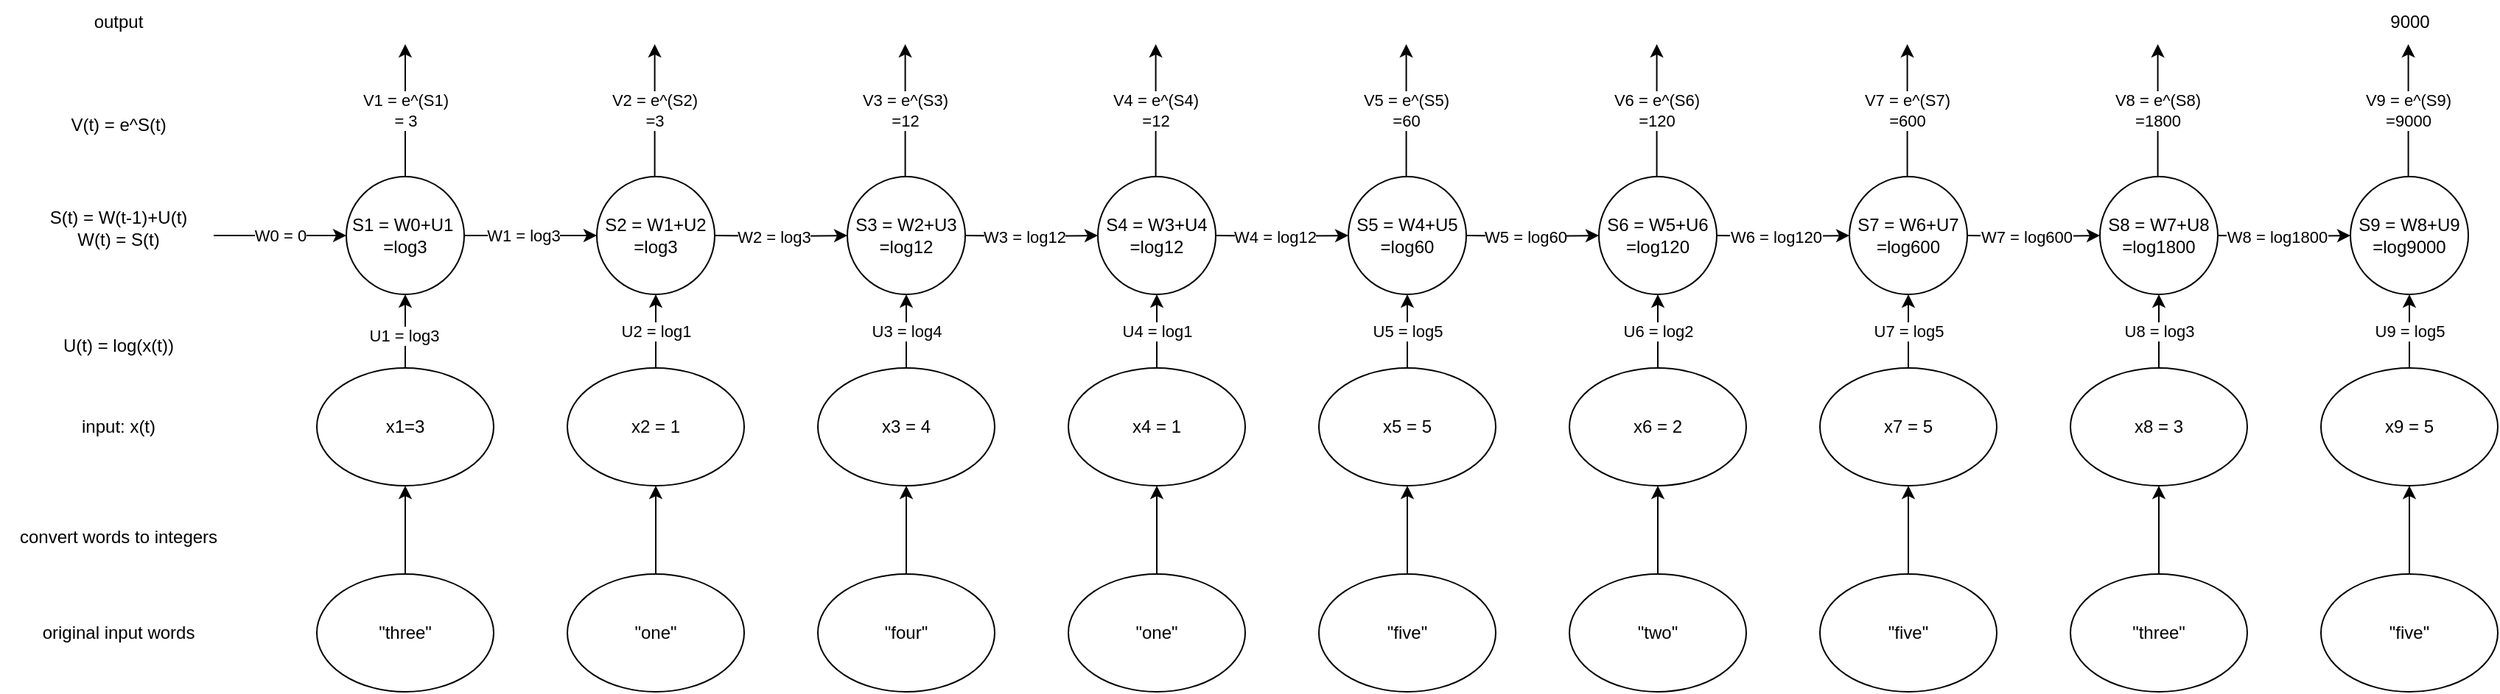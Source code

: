 <mxfile version="20.5.1" type="github">
  <diagram id="C5RBs43oDa-KdzZeNtuy" name="Page-1">
    <mxGraphModel dx="2757" dy="599" grid="1" gridSize="10" guides="1" tooltips="1" connect="1" arrows="1" fold="1" page="1" pageScale="1" pageWidth="2000" pageHeight="1600" math="0" shadow="0">
      <root>
        <mxCell id="WIyWlLk6GJQsqaUBKTNV-0" />
        <mxCell id="WIyWlLk6GJQsqaUBKTNV-1" parent="WIyWlLk6GJQsqaUBKTNV-0" />
        <mxCell id="OFG8e6oeLdB0j_sNBnF0-21" value="" style="edgeStyle=orthogonalEdgeStyle;rounded=0;orthogonalLoop=1;jettySize=auto;html=1;" parent="WIyWlLk6GJQsqaUBKTNV-1" source="OFG8e6oeLdB0j_sNBnF0-18" target="OFG8e6oeLdB0j_sNBnF0-20" edge="1">
          <mxGeometry relative="1" as="geometry" />
        </mxCell>
        <mxCell id="OFG8e6oeLdB0j_sNBnF0-18" value="&quot;three&quot;" style="ellipse;whiteSpace=wrap;html=1;" parent="WIyWlLk6GJQsqaUBKTNV-1" vertex="1">
          <mxGeometry x="210" y="1280" width="120" height="80" as="geometry" />
        </mxCell>
        <mxCell id="OFG8e6oeLdB0j_sNBnF0-38" value="" style="edgeStyle=orthogonalEdgeStyle;rounded=0;orthogonalLoop=1;jettySize=auto;html=1;" parent="WIyWlLk6GJQsqaUBKTNV-1" source="OFG8e6oeLdB0j_sNBnF0-19" target="OFG8e6oeLdB0j_sNBnF0-28" edge="1">
          <mxGeometry relative="1" as="geometry" />
        </mxCell>
        <mxCell id="OFG8e6oeLdB0j_sNBnF0-48" value="W1 = log3" style="edgeLabel;html=1;align=center;verticalAlign=middle;resizable=0;points=[];" parent="OFG8e6oeLdB0j_sNBnF0-38" vertex="1" connectable="0">
          <mxGeometry x="-0.311" y="-2" relative="1" as="geometry">
            <mxPoint x="9" y="-2" as="offset" />
          </mxGeometry>
        </mxCell>
        <mxCell id="OFG8e6oeLdB0j_sNBnF0-19" value="S1 = W0+U1&amp;nbsp;&lt;br&gt;=log3" style="ellipse;whiteSpace=wrap;html=1;aspect=fixed;" parent="WIyWlLk6GJQsqaUBKTNV-1" vertex="1">
          <mxGeometry x="230" y="1010" width="80" height="80" as="geometry" />
        </mxCell>
        <mxCell id="OFG8e6oeLdB0j_sNBnF0-22" value="" style="edgeStyle=orthogonalEdgeStyle;rounded=0;orthogonalLoop=1;jettySize=auto;html=1;entryX=0.5;entryY=1;entryDx=0;entryDy=0;" parent="WIyWlLk6GJQsqaUBKTNV-1" source="OFG8e6oeLdB0j_sNBnF0-20" edge="1">
          <mxGeometry relative="1" as="geometry">
            <mxPoint x="270" y="1090" as="targetPoint" />
          </mxGeometry>
        </mxCell>
        <mxCell id="OFG8e6oeLdB0j_sNBnF0-41" value="U1 = log3" style="edgeLabel;html=1;align=center;verticalAlign=middle;resizable=0;points=[];" parent="OFG8e6oeLdB0j_sNBnF0-22" vertex="1" connectable="0">
          <mxGeometry x="-0.12" y="1" relative="1" as="geometry">
            <mxPoint as="offset" />
          </mxGeometry>
        </mxCell>
        <mxCell id="OFG8e6oeLdB0j_sNBnF0-20" value="x1=3" style="ellipse;whiteSpace=wrap;html=1;" parent="WIyWlLk6GJQsqaUBKTNV-1" vertex="1">
          <mxGeometry x="210" y="1140" width="120" height="80" as="geometry" />
        </mxCell>
        <mxCell id="OFG8e6oeLdB0j_sNBnF0-26" value="" style="edgeStyle=orthogonalEdgeStyle;rounded=0;orthogonalLoop=1;jettySize=auto;html=1;" parent="WIyWlLk6GJQsqaUBKTNV-1" source="OFG8e6oeLdB0j_sNBnF0-27" target="OFG8e6oeLdB0j_sNBnF0-30" edge="1">
          <mxGeometry relative="1" as="geometry" />
        </mxCell>
        <mxCell id="OFG8e6oeLdB0j_sNBnF0-27" value="&quot;one&quot;" style="ellipse;whiteSpace=wrap;html=1;" parent="WIyWlLk6GJQsqaUBKTNV-1" vertex="1">
          <mxGeometry x="380" y="1280" width="120" height="80" as="geometry" />
        </mxCell>
        <mxCell id="OFG8e6oeLdB0j_sNBnF0-28" value="S2 = W1+U2&lt;br&gt;=log3" style="ellipse;whiteSpace=wrap;html=1;aspect=fixed;" parent="WIyWlLk6GJQsqaUBKTNV-1" vertex="1">
          <mxGeometry x="400" y="1010" width="80" height="80" as="geometry" />
        </mxCell>
        <mxCell id="OFG8e6oeLdB0j_sNBnF0-29" value="U2 = log1" style="edgeStyle=orthogonalEdgeStyle;rounded=0;orthogonalLoop=1;jettySize=auto;html=1;entryX=0.5;entryY=1;entryDx=0;entryDy=0;" parent="WIyWlLk6GJQsqaUBKTNV-1" source="OFG8e6oeLdB0j_sNBnF0-30" edge="1">
          <mxGeometry relative="1" as="geometry">
            <mxPoint x="440" y="1090" as="targetPoint" />
          </mxGeometry>
        </mxCell>
        <mxCell id="OFG8e6oeLdB0j_sNBnF0-30" value="x2 = 1" style="ellipse;whiteSpace=wrap;html=1;" parent="WIyWlLk6GJQsqaUBKTNV-1" vertex="1">
          <mxGeometry x="380" y="1140" width="120" height="80" as="geometry" />
        </mxCell>
        <mxCell id="OFG8e6oeLdB0j_sNBnF0-34" value="V1 = e^(S1)&lt;br&gt;= 3" style="endArrow=classic;html=1;rounded=0;exitX=0.5;exitY=0;exitDx=0;exitDy=0;" parent="WIyWlLk6GJQsqaUBKTNV-1" source="OFG8e6oeLdB0j_sNBnF0-19" edge="1">
          <mxGeometry width="50" height="50" relative="1" as="geometry">
            <mxPoint x="410" y="1290" as="sourcePoint" />
            <mxPoint x="270" y="920" as="targetPoint" />
          </mxGeometry>
        </mxCell>
        <mxCell id="OFG8e6oeLdB0j_sNBnF0-35" value="V2 = e^(S2)&lt;br&gt;=3" style="endArrow=classic;html=1;rounded=0;exitX=0.5;exitY=0;exitDx=0;exitDy=0;" parent="WIyWlLk6GJQsqaUBKTNV-1" edge="1">
          <mxGeometry width="50" height="50" relative="1" as="geometry">
            <mxPoint x="439.29" y="1010" as="sourcePoint" />
            <mxPoint x="439.29" y="920" as="targetPoint" />
          </mxGeometry>
        </mxCell>
        <mxCell id="OFG8e6oeLdB0j_sNBnF0-36" value="input: x(t)" style="text;html=1;align=center;verticalAlign=middle;resizable=0;points=[];autosize=1;strokeColor=none;fillColor=none;" parent="WIyWlLk6GJQsqaUBKTNV-1" vertex="1">
          <mxGeometry x="40" y="1165" width="70" height="30" as="geometry" />
        </mxCell>
        <mxCell id="OFG8e6oeLdB0j_sNBnF0-37" value="convert words to integers" style="text;html=1;align=center;verticalAlign=middle;resizable=0;points=[];autosize=1;strokeColor=none;fillColor=none;" parent="WIyWlLk6GJQsqaUBKTNV-1" vertex="1">
          <mxGeometry x="-5" y="1240" width="160" height="30" as="geometry" />
        </mxCell>
        <mxCell id="OFG8e6oeLdB0j_sNBnF0-39" value="U(t) = log(x(t))" style="text;html=1;align=center;verticalAlign=middle;resizable=0;points=[];autosize=1;strokeColor=none;fillColor=none;" parent="WIyWlLk6GJQsqaUBKTNV-1" vertex="1">
          <mxGeometry x="25" y="1110" width="100" height="30" as="geometry" />
        </mxCell>
        <mxCell id="OFG8e6oeLdB0j_sNBnF0-42" value="S(t) = W(t-1)+U(t)&lt;br&gt;W(t) = S(t)" style="text;html=1;align=center;verticalAlign=middle;resizable=0;points=[];autosize=1;strokeColor=none;fillColor=none;" parent="WIyWlLk6GJQsqaUBKTNV-1" vertex="1">
          <mxGeometry x="15" y="1025" width="120" height="40" as="geometry" />
        </mxCell>
        <mxCell id="OFG8e6oeLdB0j_sNBnF0-44" value="W0 = 0" style="edgeStyle=orthogonalEdgeStyle;rounded=0;orthogonalLoop=1;jettySize=auto;html=1;" parent="WIyWlLk6GJQsqaUBKTNV-1" edge="1">
          <mxGeometry relative="1" as="geometry">
            <mxPoint x="140" y="1050" as="sourcePoint" />
            <mxPoint x="230" y="1050" as="targetPoint" />
            <Array as="points">
              <mxPoint x="180" y="1050" />
              <mxPoint x="180" y="1050" />
            </Array>
          </mxGeometry>
        </mxCell>
        <mxCell id="OFG8e6oeLdB0j_sNBnF0-45" value="V(t) = e^S(t)" style="text;html=1;align=center;verticalAlign=middle;resizable=0;points=[];autosize=1;strokeColor=none;fillColor=none;" parent="WIyWlLk6GJQsqaUBKTNV-1" vertex="1">
          <mxGeometry x="30" y="960" width="90" height="30" as="geometry" />
        </mxCell>
        <mxCell id="OFG8e6oeLdB0j_sNBnF0-46" value="original input words" style="text;html=1;align=center;verticalAlign=middle;resizable=0;points=[];autosize=1;strokeColor=none;fillColor=none;" parent="WIyWlLk6GJQsqaUBKTNV-1" vertex="1">
          <mxGeometry x="10" y="1305" width="130" height="30" as="geometry" />
        </mxCell>
        <mxCell id="OFG8e6oeLdB0j_sNBnF0-49" value="" style="edgeStyle=orthogonalEdgeStyle;rounded=0;orthogonalLoop=1;jettySize=auto;html=1;" parent="WIyWlLk6GJQsqaUBKTNV-1" target="OFG8e6oeLdB0j_sNBnF0-53" edge="1">
          <mxGeometry relative="1" as="geometry">
            <mxPoint x="480" y="1050" as="sourcePoint" />
          </mxGeometry>
        </mxCell>
        <mxCell id="OFG8e6oeLdB0j_sNBnF0-50" value="W2 = log3" style="edgeLabel;html=1;align=center;verticalAlign=middle;resizable=0;points=[];" parent="OFG8e6oeLdB0j_sNBnF0-49" vertex="1" connectable="0">
          <mxGeometry x="-0.311" y="-2" relative="1" as="geometry">
            <mxPoint x="9" y="-2" as="offset" />
          </mxGeometry>
        </mxCell>
        <mxCell id="OFG8e6oeLdB0j_sNBnF0-51" value="" style="edgeStyle=orthogonalEdgeStyle;rounded=0;orthogonalLoop=1;jettySize=auto;html=1;" parent="WIyWlLk6GJQsqaUBKTNV-1" source="OFG8e6oeLdB0j_sNBnF0-52" target="OFG8e6oeLdB0j_sNBnF0-55" edge="1">
          <mxGeometry relative="1" as="geometry" />
        </mxCell>
        <mxCell id="OFG8e6oeLdB0j_sNBnF0-52" value="&quot;four&quot;" style="ellipse;whiteSpace=wrap;html=1;" parent="WIyWlLk6GJQsqaUBKTNV-1" vertex="1">
          <mxGeometry x="550" y="1280" width="120" height="80" as="geometry" />
        </mxCell>
        <mxCell id="OFG8e6oeLdB0j_sNBnF0-53" value="S3 = W2+U3&lt;br&gt;=log12" style="ellipse;whiteSpace=wrap;html=1;aspect=fixed;" parent="WIyWlLk6GJQsqaUBKTNV-1" vertex="1">
          <mxGeometry x="570" y="1010" width="80" height="80" as="geometry" />
        </mxCell>
        <mxCell id="OFG8e6oeLdB0j_sNBnF0-54" value="U3 = log4" style="edgeStyle=orthogonalEdgeStyle;rounded=0;orthogonalLoop=1;jettySize=auto;html=1;entryX=0.5;entryY=1;entryDx=0;entryDy=0;" parent="WIyWlLk6GJQsqaUBKTNV-1" source="OFG8e6oeLdB0j_sNBnF0-55" edge="1">
          <mxGeometry relative="1" as="geometry">
            <mxPoint x="610" y="1090" as="targetPoint" />
          </mxGeometry>
        </mxCell>
        <mxCell id="OFG8e6oeLdB0j_sNBnF0-55" value="x3 = 4" style="ellipse;whiteSpace=wrap;html=1;" parent="WIyWlLk6GJQsqaUBKTNV-1" vertex="1">
          <mxGeometry x="550" y="1140" width="120" height="80" as="geometry" />
        </mxCell>
        <mxCell id="OFG8e6oeLdB0j_sNBnF0-56" value="V3 = e^(S3)&lt;br&gt;=12" style="endArrow=classic;html=1;rounded=0;exitX=0.5;exitY=0;exitDx=0;exitDy=0;" parent="WIyWlLk6GJQsqaUBKTNV-1" edge="1">
          <mxGeometry width="50" height="50" relative="1" as="geometry">
            <mxPoint x="609.29" y="1010" as="sourcePoint" />
            <mxPoint x="609.29" y="920" as="targetPoint" />
          </mxGeometry>
        </mxCell>
        <mxCell id="OFG8e6oeLdB0j_sNBnF0-57" value="" style="edgeStyle=orthogonalEdgeStyle;rounded=0;orthogonalLoop=1;jettySize=auto;html=1;" parent="WIyWlLk6GJQsqaUBKTNV-1" target="OFG8e6oeLdB0j_sNBnF0-61" edge="1">
          <mxGeometry relative="1" as="geometry">
            <mxPoint x="650" y="1050" as="sourcePoint" />
          </mxGeometry>
        </mxCell>
        <mxCell id="OFG8e6oeLdB0j_sNBnF0-58" value="W3 = log12" style="edgeLabel;html=1;align=center;verticalAlign=middle;resizable=0;points=[];" parent="OFG8e6oeLdB0j_sNBnF0-57" vertex="1" connectable="0">
          <mxGeometry x="-0.311" y="-2" relative="1" as="geometry">
            <mxPoint x="9" y="-2" as="offset" />
          </mxGeometry>
        </mxCell>
        <mxCell id="OFG8e6oeLdB0j_sNBnF0-59" value="" style="edgeStyle=orthogonalEdgeStyle;rounded=0;orthogonalLoop=1;jettySize=auto;html=1;" parent="WIyWlLk6GJQsqaUBKTNV-1" source="OFG8e6oeLdB0j_sNBnF0-60" target="OFG8e6oeLdB0j_sNBnF0-63" edge="1">
          <mxGeometry relative="1" as="geometry" />
        </mxCell>
        <mxCell id="OFG8e6oeLdB0j_sNBnF0-60" value="&quot;one&quot;" style="ellipse;whiteSpace=wrap;html=1;" parent="WIyWlLk6GJQsqaUBKTNV-1" vertex="1">
          <mxGeometry x="720" y="1280" width="120" height="80" as="geometry" />
        </mxCell>
        <mxCell id="OFG8e6oeLdB0j_sNBnF0-61" value="S4 = W3+U4&lt;br&gt;=log12" style="ellipse;whiteSpace=wrap;html=1;aspect=fixed;" parent="WIyWlLk6GJQsqaUBKTNV-1" vertex="1">
          <mxGeometry x="740" y="1010" width="80" height="80" as="geometry" />
        </mxCell>
        <mxCell id="OFG8e6oeLdB0j_sNBnF0-62" value="U4 = log1" style="edgeStyle=orthogonalEdgeStyle;rounded=0;orthogonalLoop=1;jettySize=auto;html=1;entryX=0.5;entryY=1;entryDx=0;entryDy=0;" parent="WIyWlLk6GJQsqaUBKTNV-1" source="OFG8e6oeLdB0j_sNBnF0-63" edge="1">
          <mxGeometry relative="1" as="geometry">
            <mxPoint x="780" y="1090" as="targetPoint" />
          </mxGeometry>
        </mxCell>
        <mxCell id="OFG8e6oeLdB0j_sNBnF0-63" value="x4 = 1" style="ellipse;whiteSpace=wrap;html=1;" parent="WIyWlLk6GJQsqaUBKTNV-1" vertex="1">
          <mxGeometry x="720" y="1140" width="120" height="80" as="geometry" />
        </mxCell>
        <mxCell id="OFG8e6oeLdB0j_sNBnF0-64" value="V4 = e^(S4)&lt;br&gt;=12" style="endArrow=classic;html=1;rounded=0;exitX=0.5;exitY=0;exitDx=0;exitDy=0;" parent="WIyWlLk6GJQsqaUBKTNV-1" edge="1">
          <mxGeometry width="50" height="50" relative="1" as="geometry">
            <mxPoint x="779.29" y="1010" as="sourcePoint" />
            <mxPoint x="779.29" y="920" as="targetPoint" />
          </mxGeometry>
        </mxCell>
        <mxCell id="OFG8e6oeLdB0j_sNBnF0-65" value="" style="edgeStyle=orthogonalEdgeStyle;rounded=0;orthogonalLoop=1;jettySize=auto;html=1;" parent="WIyWlLk6GJQsqaUBKTNV-1" target="OFG8e6oeLdB0j_sNBnF0-69" edge="1">
          <mxGeometry relative="1" as="geometry">
            <mxPoint x="820" y="1050" as="sourcePoint" />
          </mxGeometry>
        </mxCell>
        <mxCell id="OFG8e6oeLdB0j_sNBnF0-66" value="W4 = log12" style="edgeLabel;html=1;align=center;verticalAlign=middle;resizable=0;points=[];" parent="OFG8e6oeLdB0j_sNBnF0-65" vertex="1" connectable="0">
          <mxGeometry x="-0.311" y="-2" relative="1" as="geometry">
            <mxPoint x="9" y="-2" as="offset" />
          </mxGeometry>
        </mxCell>
        <mxCell id="OFG8e6oeLdB0j_sNBnF0-67" value="" style="edgeStyle=orthogonalEdgeStyle;rounded=0;orthogonalLoop=1;jettySize=auto;html=1;" parent="WIyWlLk6GJQsqaUBKTNV-1" source="OFG8e6oeLdB0j_sNBnF0-68" target="OFG8e6oeLdB0j_sNBnF0-71" edge="1">
          <mxGeometry relative="1" as="geometry" />
        </mxCell>
        <mxCell id="OFG8e6oeLdB0j_sNBnF0-68" value="&quot;five&quot;" style="ellipse;whiteSpace=wrap;html=1;" parent="WIyWlLk6GJQsqaUBKTNV-1" vertex="1">
          <mxGeometry x="890" y="1280" width="120" height="80" as="geometry" />
        </mxCell>
        <mxCell id="OFG8e6oeLdB0j_sNBnF0-69" value="S5 = W4+U5&lt;br&gt;=log60" style="ellipse;whiteSpace=wrap;html=1;aspect=fixed;" parent="WIyWlLk6GJQsqaUBKTNV-1" vertex="1">
          <mxGeometry x="910" y="1010" width="80" height="80" as="geometry" />
        </mxCell>
        <mxCell id="OFG8e6oeLdB0j_sNBnF0-70" value="U5 = log5" style="edgeStyle=orthogonalEdgeStyle;rounded=0;orthogonalLoop=1;jettySize=auto;html=1;entryX=0.5;entryY=1;entryDx=0;entryDy=0;" parent="WIyWlLk6GJQsqaUBKTNV-1" source="OFG8e6oeLdB0j_sNBnF0-71" edge="1">
          <mxGeometry relative="1" as="geometry">
            <mxPoint x="950" y="1090" as="targetPoint" />
          </mxGeometry>
        </mxCell>
        <mxCell id="OFG8e6oeLdB0j_sNBnF0-71" value="x5 = 5" style="ellipse;whiteSpace=wrap;html=1;" parent="WIyWlLk6GJQsqaUBKTNV-1" vertex="1">
          <mxGeometry x="890" y="1140" width="120" height="80" as="geometry" />
        </mxCell>
        <mxCell id="OFG8e6oeLdB0j_sNBnF0-72" value="V5 = e^(S5)&lt;br&gt;=60" style="endArrow=classic;html=1;rounded=0;exitX=0.5;exitY=0;exitDx=0;exitDy=0;" parent="WIyWlLk6GJQsqaUBKTNV-1" edge="1">
          <mxGeometry width="50" height="50" relative="1" as="geometry">
            <mxPoint x="949.29" y="1010" as="sourcePoint" />
            <mxPoint x="949.29" y="920" as="targetPoint" />
          </mxGeometry>
        </mxCell>
        <mxCell id="OFG8e6oeLdB0j_sNBnF0-73" value="" style="edgeStyle=orthogonalEdgeStyle;rounded=0;orthogonalLoop=1;jettySize=auto;html=1;" parent="WIyWlLk6GJQsqaUBKTNV-1" target="OFG8e6oeLdB0j_sNBnF0-77" edge="1">
          <mxGeometry relative="1" as="geometry">
            <mxPoint x="990" y="1050" as="sourcePoint" />
          </mxGeometry>
        </mxCell>
        <mxCell id="OFG8e6oeLdB0j_sNBnF0-74" value="W5 = log60" style="edgeLabel;html=1;align=center;verticalAlign=middle;resizable=0;points=[];" parent="OFG8e6oeLdB0j_sNBnF0-73" vertex="1" connectable="0">
          <mxGeometry x="-0.311" y="-2" relative="1" as="geometry">
            <mxPoint x="9" y="-2" as="offset" />
          </mxGeometry>
        </mxCell>
        <mxCell id="OFG8e6oeLdB0j_sNBnF0-75" value="" style="edgeStyle=orthogonalEdgeStyle;rounded=0;orthogonalLoop=1;jettySize=auto;html=1;" parent="WIyWlLk6GJQsqaUBKTNV-1" source="OFG8e6oeLdB0j_sNBnF0-76" target="OFG8e6oeLdB0j_sNBnF0-79" edge="1">
          <mxGeometry relative="1" as="geometry" />
        </mxCell>
        <mxCell id="OFG8e6oeLdB0j_sNBnF0-76" value="&quot;two&quot;" style="ellipse;whiteSpace=wrap;html=1;" parent="WIyWlLk6GJQsqaUBKTNV-1" vertex="1">
          <mxGeometry x="1060" y="1280" width="120" height="80" as="geometry" />
        </mxCell>
        <mxCell id="OFG8e6oeLdB0j_sNBnF0-77" value="S6 = W5+U6&lt;br&gt;=log120" style="ellipse;whiteSpace=wrap;html=1;aspect=fixed;" parent="WIyWlLk6GJQsqaUBKTNV-1" vertex="1">
          <mxGeometry x="1080" y="1010" width="80" height="80" as="geometry" />
        </mxCell>
        <mxCell id="OFG8e6oeLdB0j_sNBnF0-78" value="U6 = log2" style="edgeStyle=orthogonalEdgeStyle;rounded=0;orthogonalLoop=1;jettySize=auto;html=1;entryX=0.5;entryY=1;entryDx=0;entryDy=0;" parent="WIyWlLk6GJQsqaUBKTNV-1" source="OFG8e6oeLdB0j_sNBnF0-79" edge="1">
          <mxGeometry relative="1" as="geometry">
            <mxPoint x="1120" y="1090" as="targetPoint" />
          </mxGeometry>
        </mxCell>
        <mxCell id="OFG8e6oeLdB0j_sNBnF0-79" value="x6 = 2" style="ellipse;whiteSpace=wrap;html=1;" parent="WIyWlLk6GJQsqaUBKTNV-1" vertex="1">
          <mxGeometry x="1060" y="1140" width="120" height="80" as="geometry" />
        </mxCell>
        <mxCell id="OFG8e6oeLdB0j_sNBnF0-80" value="V6 = e^(S6)&lt;br&gt;=120" style="endArrow=classic;html=1;rounded=0;exitX=0.5;exitY=0;exitDx=0;exitDy=0;" parent="WIyWlLk6GJQsqaUBKTNV-1" edge="1">
          <mxGeometry width="50" height="50" relative="1" as="geometry">
            <mxPoint x="1119.29" y="1010" as="sourcePoint" />
            <mxPoint x="1119.29" y="920" as="targetPoint" />
          </mxGeometry>
        </mxCell>
        <mxCell id="OFG8e6oeLdB0j_sNBnF0-81" value="" style="edgeStyle=orthogonalEdgeStyle;rounded=0;orthogonalLoop=1;jettySize=auto;html=1;" parent="WIyWlLk6GJQsqaUBKTNV-1" target="OFG8e6oeLdB0j_sNBnF0-85" edge="1">
          <mxGeometry relative="1" as="geometry">
            <mxPoint x="1160" y="1050" as="sourcePoint" />
          </mxGeometry>
        </mxCell>
        <mxCell id="OFG8e6oeLdB0j_sNBnF0-82" value="W6 = log120" style="edgeLabel;html=1;align=center;verticalAlign=middle;resizable=0;points=[];" parent="OFG8e6oeLdB0j_sNBnF0-81" vertex="1" connectable="0">
          <mxGeometry x="-0.311" y="-2" relative="1" as="geometry">
            <mxPoint x="9" y="-2" as="offset" />
          </mxGeometry>
        </mxCell>
        <mxCell id="OFG8e6oeLdB0j_sNBnF0-83" value="" style="edgeStyle=orthogonalEdgeStyle;rounded=0;orthogonalLoop=1;jettySize=auto;html=1;" parent="WIyWlLk6GJQsqaUBKTNV-1" source="OFG8e6oeLdB0j_sNBnF0-84" target="OFG8e6oeLdB0j_sNBnF0-87" edge="1">
          <mxGeometry relative="1" as="geometry" />
        </mxCell>
        <mxCell id="OFG8e6oeLdB0j_sNBnF0-84" value="&quot;five&quot;" style="ellipse;whiteSpace=wrap;html=1;" parent="WIyWlLk6GJQsqaUBKTNV-1" vertex="1">
          <mxGeometry x="1230" y="1280" width="120" height="80" as="geometry" />
        </mxCell>
        <mxCell id="OFG8e6oeLdB0j_sNBnF0-85" value="S7 = W6+U7&lt;br&gt;=log600" style="ellipse;whiteSpace=wrap;html=1;aspect=fixed;" parent="WIyWlLk6GJQsqaUBKTNV-1" vertex="1">
          <mxGeometry x="1250" y="1010" width="80" height="80" as="geometry" />
        </mxCell>
        <mxCell id="OFG8e6oeLdB0j_sNBnF0-86" value="U7 = log5" style="edgeStyle=orthogonalEdgeStyle;rounded=0;orthogonalLoop=1;jettySize=auto;html=1;entryX=0.5;entryY=1;entryDx=0;entryDy=0;" parent="WIyWlLk6GJQsqaUBKTNV-1" source="OFG8e6oeLdB0j_sNBnF0-87" edge="1">
          <mxGeometry relative="1" as="geometry">
            <mxPoint x="1290" y="1090" as="targetPoint" />
          </mxGeometry>
        </mxCell>
        <mxCell id="OFG8e6oeLdB0j_sNBnF0-87" value="x7 = 5" style="ellipse;whiteSpace=wrap;html=1;" parent="WIyWlLk6GJQsqaUBKTNV-1" vertex="1">
          <mxGeometry x="1230" y="1140" width="120" height="80" as="geometry" />
        </mxCell>
        <mxCell id="OFG8e6oeLdB0j_sNBnF0-88" value="V7 = e^(S7)&lt;br&gt;=600" style="endArrow=classic;html=1;rounded=0;exitX=0.5;exitY=0;exitDx=0;exitDy=0;" parent="WIyWlLk6GJQsqaUBKTNV-1" edge="1">
          <mxGeometry width="50" height="50" relative="1" as="geometry">
            <mxPoint x="1289.29" y="1010" as="sourcePoint" />
            <mxPoint x="1289.29" y="920" as="targetPoint" />
          </mxGeometry>
        </mxCell>
        <mxCell id="OFG8e6oeLdB0j_sNBnF0-89" value="" style="edgeStyle=orthogonalEdgeStyle;rounded=0;orthogonalLoop=1;jettySize=auto;html=1;" parent="WIyWlLk6GJQsqaUBKTNV-1" target="OFG8e6oeLdB0j_sNBnF0-93" edge="1">
          <mxGeometry relative="1" as="geometry">
            <mxPoint x="1330" y="1050" as="sourcePoint" />
          </mxGeometry>
        </mxCell>
        <mxCell id="OFG8e6oeLdB0j_sNBnF0-90" value="W7 = log600" style="edgeLabel;html=1;align=center;verticalAlign=middle;resizable=0;points=[];" parent="OFG8e6oeLdB0j_sNBnF0-89" vertex="1" connectable="0">
          <mxGeometry x="-0.311" y="-2" relative="1" as="geometry">
            <mxPoint x="9" y="-2" as="offset" />
          </mxGeometry>
        </mxCell>
        <mxCell id="OFG8e6oeLdB0j_sNBnF0-91" value="" style="edgeStyle=orthogonalEdgeStyle;rounded=0;orthogonalLoop=1;jettySize=auto;html=1;" parent="WIyWlLk6GJQsqaUBKTNV-1" source="OFG8e6oeLdB0j_sNBnF0-92" target="OFG8e6oeLdB0j_sNBnF0-95" edge="1">
          <mxGeometry relative="1" as="geometry" />
        </mxCell>
        <mxCell id="OFG8e6oeLdB0j_sNBnF0-92" value="&quot;three&quot;" style="ellipse;whiteSpace=wrap;html=1;" parent="WIyWlLk6GJQsqaUBKTNV-1" vertex="1">
          <mxGeometry x="1400" y="1280" width="120" height="80" as="geometry" />
        </mxCell>
        <mxCell id="OFG8e6oeLdB0j_sNBnF0-93" value="S8 = W7+U8&lt;br&gt;=log1800" style="ellipse;whiteSpace=wrap;html=1;aspect=fixed;" parent="WIyWlLk6GJQsqaUBKTNV-1" vertex="1">
          <mxGeometry x="1420" y="1010" width="80" height="80" as="geometry" />
        </mxCell>
        <mxCell id="OFG8e6oeLdB0j_sNBnF0-94" value="U8 = log3" style="edgeStyle=orthogonalEdgeStyle;rounded=0;orthogonalLoop=1;jettySize=auto;html=1;entryX=0.5;entryY=1;entryDx=0;entryDy=0;" parent="WIyWlLk6GJQsqaUBKTNV-1" source="OFG8e6oeLdB0j_sNBnF0-95" edge="1">
          <mxGeometry relative="1" as="geometry">
            <mxPoint x="1460" y="1090" as="targetPoint" />
          </mxGeometry>
        </mxCell>
        <mxCell id="OFG8e6oeLdB0j_sNBnF0-95" value="x8 = 3" style="ellipse;whiteSpace=wrap;html=1;" parent="WIyWlLk6GJQsqaUBKTNV-1" vertex="1">
          <mxGeometry x="1400" y="1140" width="120" height="80" as="geometry" />
        </mxCell>
        <mxCell id="OFG8e6oeLdB0j_sNBnF0-96" value="V8 = e^(S8)&lt;br&gt;=1800" style="endArrow=classic;html=1;rounded=0;exitX=0.5;exitY=0;exitDx=0;exitDy=0;" parent="WIyWlLk6GJQsqaUBKTNV-1" edge="1">
          <mxGeometry width="50" height="50" relative="1" as="geometry">
            <mxPoint x="1459.29" y="1010" as="sourcePoint" />
            <mxPoint x="1459.29" y="920" as="targetPoint" />
          </mxGeometry>
        </mxCell>
        <mxCell id="OFG8e6oeLdB0j_sNBnF0-97" value="" style="edgeStyle=orthogonalEdgeStyle;rounded=0;orthogonalLoop=1;jettySize=auto;html=1;" parent="WIyWlLk6GJQsqaUBKTNV-1" target="OFG8e6oeLdB0j_sNBnF0-101" edge="1">
          <mxGeometry relative="1" as="geometry">
            <mxPoint x="1500" y="1050" as="sourcePoint" />
          </mxGeometry>
        </mxCell>
        <mxCell id="OFG8e6oeLdB0j_sNBnF0-98" value="W8 = log1800" style="edgeLabel;html=1;align=center;verticalAlign=middle;resizable=0;points=[];" parent="OFG8e6oeLdB0j_sNBnF0-97" vertex="1" connectable="0">
          <mxGeometry x="-0.311" y="-2" relative="1" as="geometry">
            <mxPoint x="9" y="-2" as="offset" />
          </mxGeometry>
        </mxCell>
        <mxCell id="OFG8e6oeLdB0j_sNBnF0-99" value="" style="edgeStyle=orthogonalEdgeStyle;rounded=0;orthogonalLoop=1;jettySize=auto;html=1;" parent="WIyWlLk6GJQsqaUBKTNV-1" source="OFG8e6oeLdB0j_sNBnF0-100" target="OFG8e6oeLdB0j_sNBnF0-103" edge="1">
          <mxGeometry relative="1" as="geometry" />
        </mxCell>
        <mxCell id="OFG8e6oeLdB0j_sNBnF0-100" value="&quot;five&quot;" style="ellipse;whiteSpace=wrap;html=1;" parent="WIyWlLk6GJQsqaUBKTNV-1" vertex="1">
          <mxGeometry x="1570" y="1280" width="120" height="80" as="geometry" />
        </mxCell>
        <mxCell id="OFG8e6oeLdB0j_sNBnF0-101" value="S9 = W8+U9&lt;br&gt;=log9000" style="ellipse;whiteSpace=wrap;html=1;aspect=fixed;" parent="WIyWlLk6GJQsqaUBKTNV-1" vertex="1">
          <mxGeometry x="1590" y="1010" width="80" height="80" as="geometry" />
        </mxCell>
        <mxCell id="OFG8e6oeLdB0j_sNBnF0-102" value="U9 = log5" style="edgeStyle=orthogonalEdgeStyle;rounded=0;orthogonalLoop=1;jettySize=auto;html=1;entryX=0.5;entryY=1;entryDx=0;entryDy=0;" parent="WIyWlLk6GJQsqaUBKTNV-1" source="OFG8e6oeLdB0j_sNBnF0-103" edge="1">
          <mxGeometry relative="1" as="geometry">
            <mxPoint x="1630" y="1090" as="targetPoint" />
          </mxGeometry>
        </mxCell>
        <mxCell id="OFG8e6oeLdB0j_sNBnF0-103" value="x9 = 5" style="ellipse;whiteSpace=wrap;html=1;" parent="WIyWlLk6GJQsqaUBKTNV-1" vertex="1">
          <mxGeometry x="1570" y="1140" width="120" height="80" as="geometry" />
        </mxCell>
        <mxCell id="OFG8e6oeLdB0j_sNBnF0-104" value="V9 = e^(S9)&lt;br&gt;=9000" style="endArrow=classic;html=1;rounded=0;exitX=0.5;exitY=0;exitDx=0;exitDy=0;" parent="WIyWlLk6GJQsqaUBKTNV-1" edge="1">
          <mxGeometry width="50" height="50" relative="1" as="geometry">
            <mxPoint x="1629.29" y="1010" as="sourcePoint" />
            <mxPoint x="1629.29" y="920" as="targetPoint" />
          </mxGeometry>
        </mxCell>
        <mxCell id="uHfJWNXUP_AKqw1SnERW-0" value="9000" style="text;html=1;align=center;verticalAlign=middle;resizable=0;points=[];autosize=1;strokeColor=none;fillColor=none;" vertex="1" parent="WIyWlLk6GJQsqaUBKTNV-1">
          <mxGeometry x="1605" y="890" width="50" height="30" as="geometry" />
        </mxCell>
        <mxCell id="uHfJWNXUP_AKqw1SnERW-1" value="output" style="text;html=1;align=center;verticalAlign=middle;resizable=0;points=[];autosize=1;strokeColor=none;fillColor=none;" vertex="1" parent="WIyWlLk6GJQsqaUBKTNV-1">
          <mxGeometry x="45" y="890" width="60" height="30" as="geometry" />
        </mxCell>
      </root>
    </mxGraphModel>
  </diagram>
</mxfile>
